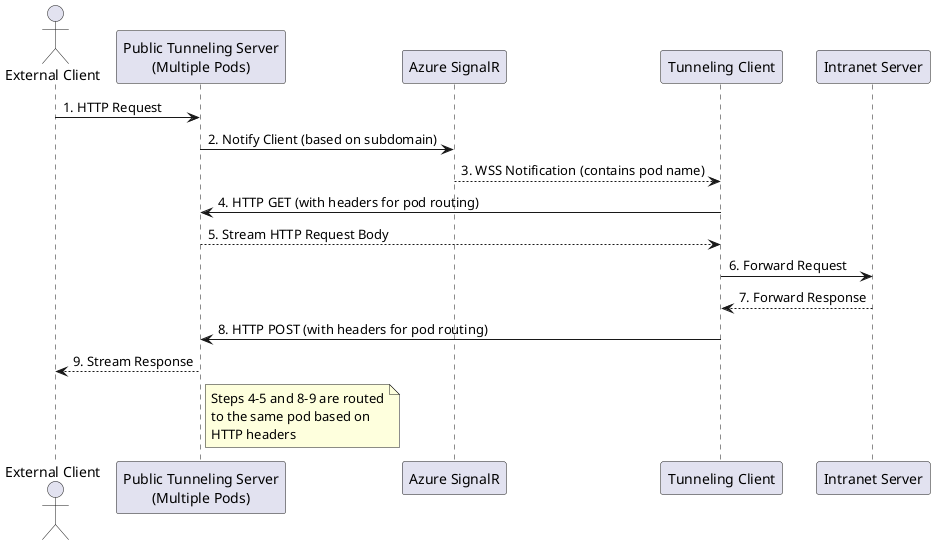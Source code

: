 @startuml
actor "External Client" as EC
participant "Public Tunneling Server\n(Multiple Pods)" as PTS
participant "Azure SignalR" as AS
participant "Tunneling Client" as TC
participant "Intranet Server" as IS

EC -> PTS: 1. HTTP Request
PTS -> AS: 2. Notify Client (based on subdomain)
AS --> TC: 3. WSS Notification (contains pod name)
TC -> PTS: 4. HTTP GET (with headers for pod routing)
PTS --> TC: 5. Stream HTTP Request Body
TC -> IS: 6. Forward Request
IS --> TC: 7. Forward Response
TC -> PTS: 8. HTTP POST (with headers for pod routing)
PTS --> EC: 9. Stream Response

note right of PTS
  Steps 4-5 and 8-9 are routed
  to the same pod based on
  HTTP headers
end note

@enduml